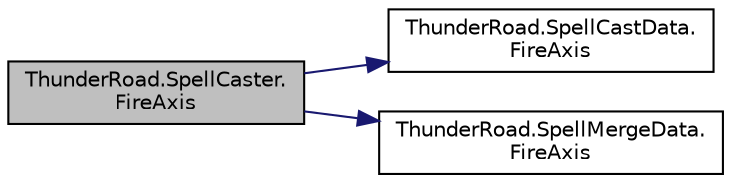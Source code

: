 digraph "ThunderRoad.SpellCaster.FireAxis"
{
 // LATEX_PDF_SIZE
  edge [fontname="Helvetica",fontsize="10",labelfontname="Helvetica",labelfontsize="10"];
  node [fontname="Helvetica",fontsize="10",shape=record];
  rankdir="LR";
  Node1 [label="ThunderRoad.SpellCaster.\lFireAxis",height=0.2,width=0.4,color="black", fillcolor="grey75", style="filled", fontcolor="black",tooltip="Fires the axis."];
  Node1 -> Node2 [color="midnightblue",fontsize="10",style="solid",fontname="Helvetica"];
  Node2 [label="ThunderRoad.SpellCastData.\lFireAxis",height=0.2,width=0.4,color="black", fillcolor="white", style="filled",URL="$class_thunder_road_1_1_spell_cast_data.html#a2a94bcaf6795b2f793de8a1fcccf6b4d",tooltip="Fires the axis."];
  Node1 -> Node3 [color="midnightblue",fontsize="10",style="solid",fontname="Helvetica"];
  Node3 [label="ThunderRoad.SpellMergeData.\lFireAxis",height=0.2,width=0.4,color="black", fillcolor="white", style="filled",URL="$class_thunder_road_1_1_spell_merge_data.html#a0bad8ae4e375bdff02fb06bca008922c",tooltip="Fires the axis."];
}
